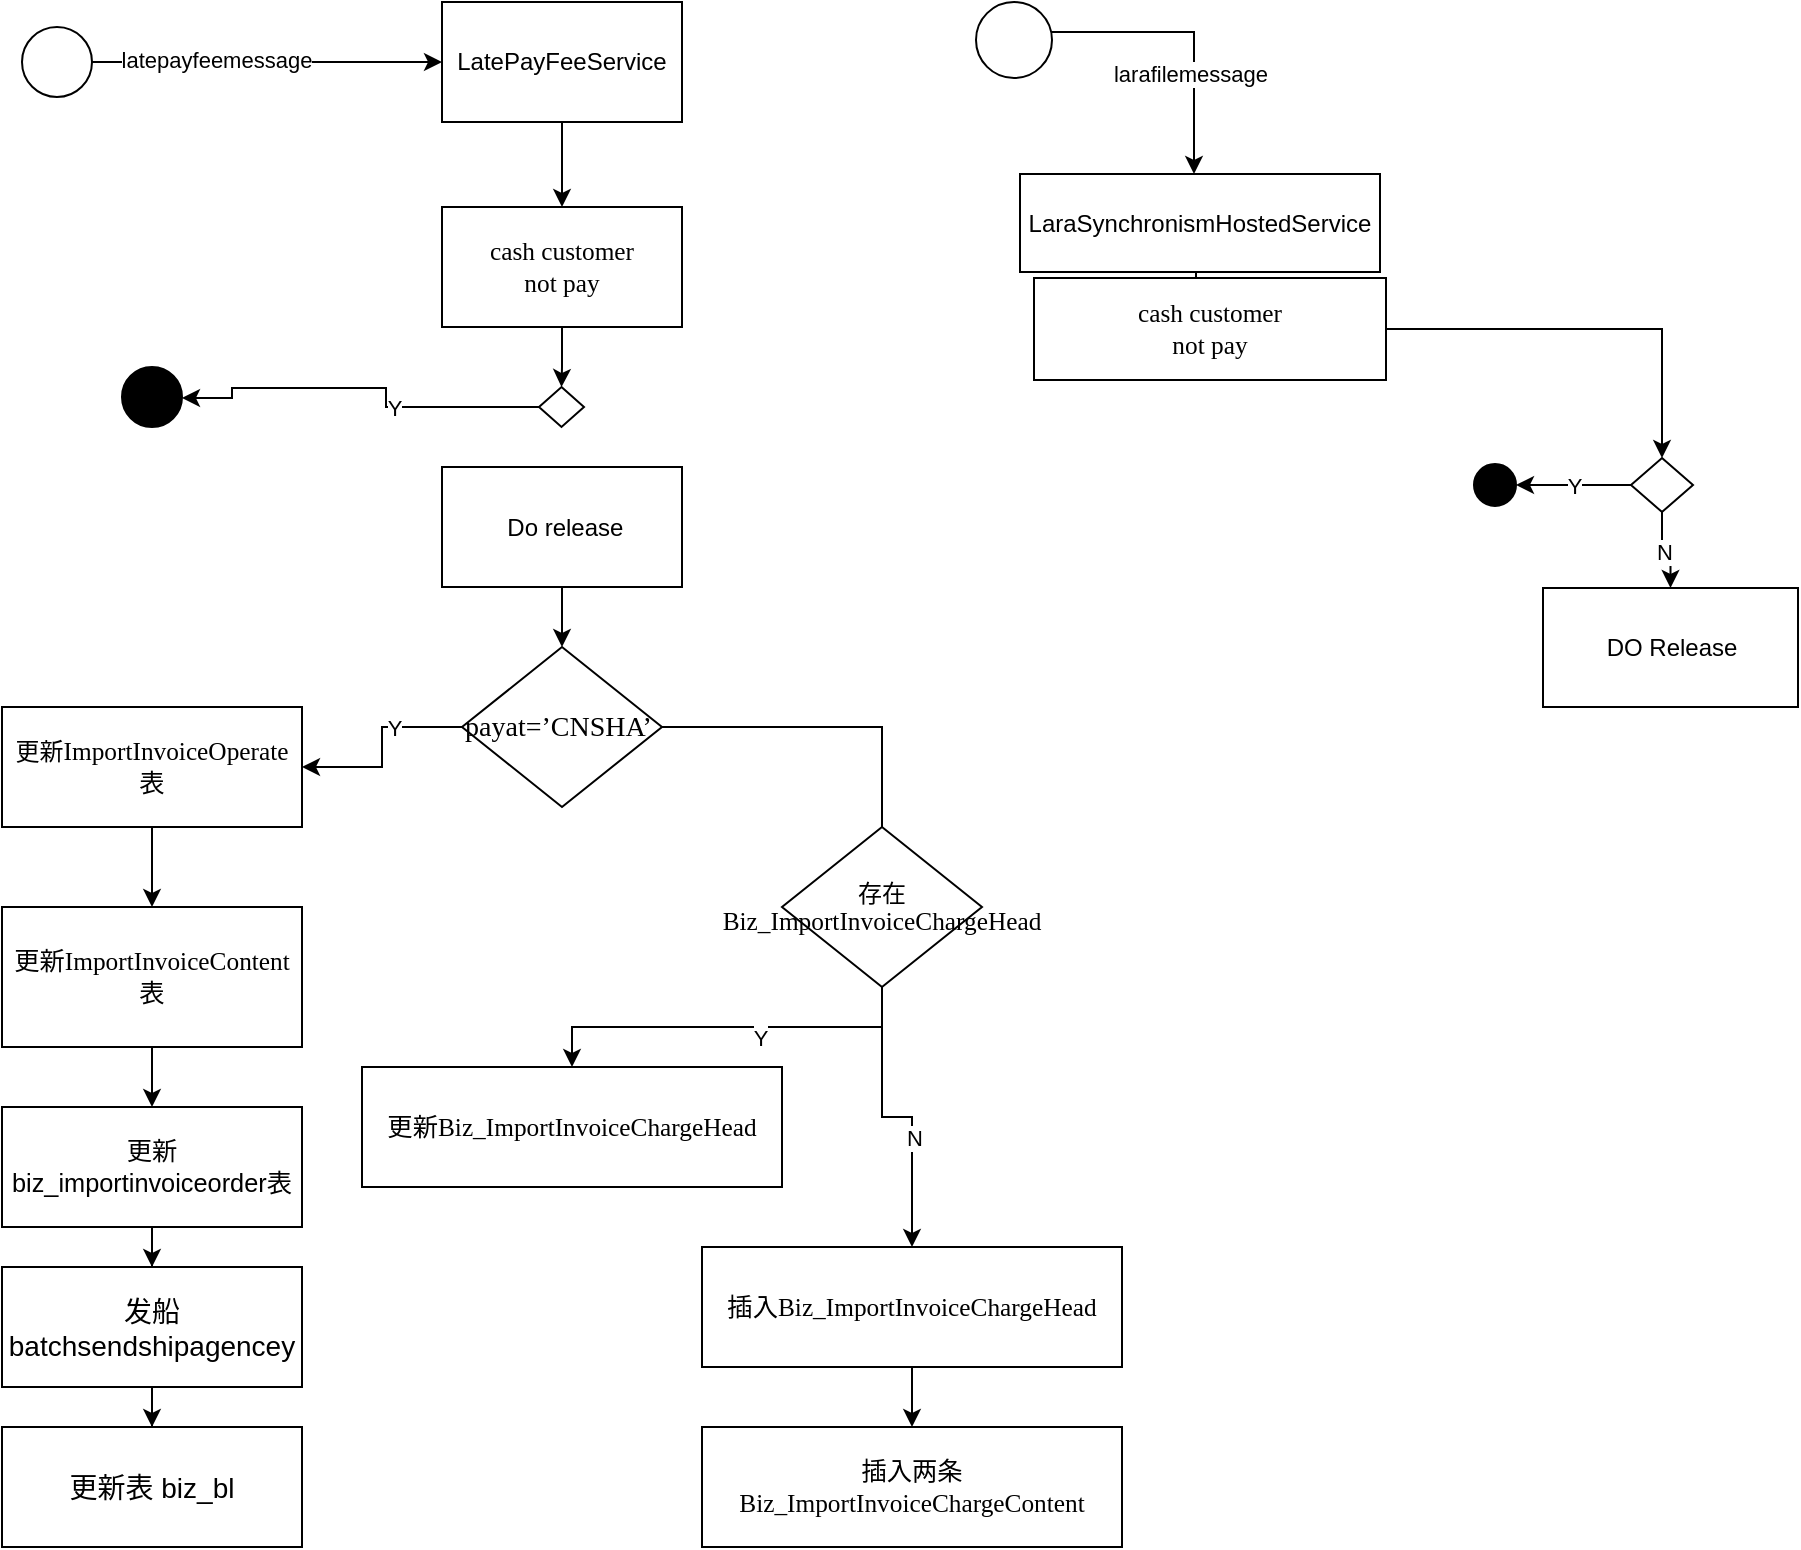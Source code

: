 <mxfile version="20.6.0" type="github">
  <diagram id="prtHgNgQTEPvFCAcTncT" name="Page-1">
    <mxGraphModel dx="1299" dy="782" grid="0" gridSize="10" guides="1" tooltips="1" connect="1" arrows="1" fold="1" page="1" pageScale="1" pageWidth="827" pageHeight="10000" math="0" shadow="0">
      <root>
        <mxCell id="0" />
        <mxCell id="1" parent="0" />
        <mxCell id="R7jAdwDOwRKJz8v9XTPW-25" value="" style="edgeStyle=orthogonalEdgeStyle;rounded=0;orthogonalLoop=1;jettySize=auto;html=1;" parent="1" source="R7jAdwDOwRKJz8v9XTPW-21" target="R7jAdwDOwRKJz8v9XTPW-24" edge="1">
          <mxGeometry relative="1" as="geometry" />
        </mxCell>
        <mxCell id="R7jAdwDOwRKJz8v9XTPW-26" value="latepayfeemessage" style="edgeLabel;html=1;align=center;verticalAlign=middle;resizable=0;points=[];" parent="R7jAdwDOwRKJz8v9XTPW-25" vertex="1" connectable="0">
          <mxGeometry x="-0.289" y="2" relative="1" as="geometry">
            <mxPoint y="1" as="offset" />
          </mxGeometry>
        </mxCell>
        <mxCell id="R7jAdwDOwRKJz8v9XTPW-21" value="" style="ellipse;whiteSpace=wrap;html=1;aspect=fixed;" parent="1" vertex="1">
          <mxGeometry x="90" y="242.5" width="35" height="35" as="geometry" />
        </mxCell>
        <mxCell id="R7jAdwDOwRKJz8v9XTPW-28" value="" style="edgeStyle=orthogonalEdgeStyle;rounded=0;orthogonalLoop=1;jettySize=auto;html=1;" parent="1" source="R7jAdwDOwRKJz8v9XTPW-24" target="R7jAdwDOwRKJz8v9XTPW-27" edge="1">
          <mxGeometry relative="1" as="geometry" />
        </mxCell>
        <mxCell id="R7jAdwDOwRKJz8v9XTPW-24" value="LatePayFeeService" style="whiteSpace=wrap;html=1;" parent="1" vertex="1">
          <mxGeometry x="300" y="230" width="120" height="60" as="geometry" />
        </mxCell>
        <mxCell id="R7jAdwDOwRKJz8v9XTPW-30" value="" style="edgeStyle=orthogonalEdgeStyle;rounded=0;orthogonalLoop=1;jettySize=auto;html=1;" parent="1" source="R7jAdwDOwRKJz8v9XTPW-27" target="R7jAdwDOwRKJz8v9XTPW-29" edge="1">
          <mxGeometry relative="1" as="geometry" />
        </mxCell>
        <mxCell id="R7jAdwDOwRKJz8v9XTPW-27" value="&lt;span style=&quot;font-size: 9.5pt; font-family: DengXian;&quot;&gt;cash customer &lt;br&gt;not pay&lt;/span&gt;" style="whiteSpace=wrap;html=1;" parent="1" vertex="1">
          <mxGeometry x="300" y="332.5" width="120" height="60" as="geometry" />
        </mxCell>
        <mxCell id="R7jAdwDOwRKJz8v9XTPW-32" value="" style="edgeStyle=orthogonalEdgeStyle;rounded=0;orthogonalLoop=1;jettySize=auto;html=1;" parent="1" source="R7jAdwDOwRKJz8v9XTPW-29" target="R7jAdwDOwRKJz8v9XTPW-68" edge="1">
          <mxGeometry relative="1" as="geometry">
            <mxPoint x="195" y="436" as="targetPoint" />
            <Array as="points">
              <mxPoint x="272" y="433" />
              <mxPoint x="272" y="423" />
              <mxPoint x="195" y="423" />
              <mxPoint x="195" y="428" />
            </Array>
          </mxGeometry>
        </mxCell>
        <mxCell id="R7jAdwDOwRKJz8v9XTPW-33" value="Y" style="edgeLabel;html=1;align=center;verticalAlign=middle;resizable=0;points=[];" parent="R7jAdwDOwRKJz8v9XTPW-32" vertex="1" connectable="0">
          <mxGeometry x="-0.246" relative="1" as="geometry">
            <mxPoint as="offset" />
          </mxGeometry>
        </mxCell>
        <mxCell id="R7jAdwDOwRKJz8v9XTPW-29" value="" style="rhombus;whiteSpace=wrap;html=1;" parent="1" vertex="1">
          <mxGeometry x="348.5" y="422.5" width="22.5" height="20" as="geometry" />
        </mxCell>
        <mxCell id="MFNgjB4UlngVkMC83aBk-51" style="edgeStyle=orthogonalEdgeStyle;rounded=0;orthogonalLoop=1;jettySize=auto;html=1;entryX=0.5;entryY=0;entryDx=0;entryDy=0;" edge="1" parent="1" source="R7jAdwDOwRKJz8v9XTPW-34" target="R7jAdwDOwRKJz8v9XTPW-37">
          <mxGeometry relative="1" as="geometry" />
        </mxCell>
        <mxCell id="R7jAdwDOwRKJz8v9XTPW-34" value="&amp;nbsp;Do release" style="whiteSpace=wrap;html=1;" parent="1" vertex="1">
          <mxGeometry x="300" y="462.5" width="120" height="60" as="geometry" />
        </mxCell>
        <mxCell id="R7jAdwDOwRKJz8v9XTPW-42" value="" style="edgeStyle=orthogonalEdgeStyle;rounded=0;orthogonalLoop=1;jettySize=auto;html=1;" parent="1" source="R7jAdwDOwRKJz8v9XTPW-37" target="R7jAdwDOwRKJz8v9XTPW-41" edge="1">
          <mxGeometry relative="1" as="geometry" />
        </mxCell>
        <mxCell id="R7jAdwDOwRKJz8v9XTPW-53" value="Y" style="edgeLabel;html=1;align=center;verticalAlign=middle;resizable=0;points=[];" parent="R7jAdwDOwRKJz8v9XTPW-42" vertex="1" connectable="0">
          <mxGeometry x="-0.32" relative="1" as="geometry">
            <mxPoint as="offset" />
          </mxGeometry>
        </mxCell>
        <mxCell id="R7jAdwDOwRKJz8v9XTPW-60" style="edgeStyle=orthogonalEdgeStyle;rounded=0;orthogonalLoop=1;jettySize=auto;html=1;entryX=0.5;entryY=0;entryDx=0;entryDy=0;" parent="1" source="R7jAdwDOwRKJz8v9XTPW-37" target="R7jAdwDOwRKJz8v9XTPW-59" edge="1">
          <mxGeometry relative="1" as="geometry">
            <Array as="points">
              <mxPoint x="520" y="592.5" />
              <mxPoint x="520" y="652.5" />
            </Array>
          </mxGeometry>
        </mxCell>
        <mxCell id="R7jAdwDOwRKJz8v9XTPW-37" value="&lt;span style=&quot;font-size:10.5pt;mso-bidi-font-size:&lt;br/&gt;11.0pt;font-family:DengXian;mso-ascii-theme-font:minor-latin;mso-fareast-theme-font:&lt;br/&gt;minor-fareast;mso-hansi-theme-font:minor-latin;mso-bidi-font-family:&amp;quot;Times New Roman&amp;quot;;&lt;br/&gt;mso-bidi-theme-font:minor-bidi;mso-ansi-language:EN-US;mso-fareast-language:&lt;br/&gt;ZH-CN;mso-bidi-language:AR-SA&quot; lang=&quot;EN-US&quot;&gt;payat=’CNSHA’&amp;nbsp;&lt;/span&gt;" style="rhombus;whiteSpace=wrap;html=1;" parent="1" vertex="1">
          <mxGeometry x="310" y="552.5" width="100" height="80" as="geometry" />
        </mxCell>
        <mxCell id="R7jAdwDOwRKJz8v9XTPW-44" style="edgeStyle=orthogonalEdgeStyle;rounded=0;orthogonalLoop=1;jettySize=auto;html=1;" parent="1" source="R7jAdwDOwRKJz8v9XTPW-41" target="R7jAdwDOwRKJz8v9XTPW-43" edge="1">
          <mxGeometry relative="1" as="geometry" />
        </mxCell>
        <mxCell id="R7jAdwDOwRKJz8v9XTPW-41" value="更新&lt;span style=&quot;font-size: 9.5pt; font-family: Consolas;&quot; lang=&quot;EN-US&quot;&gt;ImportInvoiceOperate&lt;/span&gt;&lt;span style=&quot;font-size: 9.5pt; font-family: DengXian;&quot;&gt;表&lt;/span&gt;" style="whiteSpace=wrap;html=1;" parent="1" vertex="1">
          <mxGeometry x="80" y="582.5" width="150" height="60" as="geometry" />
        </mxCell>
        <mxCell id="R7jAdwDOwRKJz8v9XTPW-46" value="" style="edgeStyle=orthogonalEdgeStyle;rounded=0;orthogonalLoop=1;jettySize=auto;html=1;" parent="1" source="R7jAdwDOwRKJz8v9XTPW-43" target="R7jAdwDOwRKJz8v9XTPW-45" edge="1">
          <mxGeometry relative="1" as="geometry" />
        </mxCell>
        <mxCell id="R7jAdwDOwRKJz8v9XTPW-43" value="&lt;p class=&quot;MsoListParagraph&quot;&gt;&lt;span style=&quot;background-color: initial; font-size: 9.5pt;&quot;&gt;更新&lt;/span&gt;&lt;span style=&quot;background-color: initial; font-size: 9.5pt; font-family: Consolas;&quot; lang=&quot;EN-US&quot;&gt;ImportInvoiceContent&lt;/span&gt;&lt;span style=&quot;background-color: initial; font-size: 9.5pt;&quot;&gt;表&lt;/span&gt;&lt;br&gt;&lt;/p&gt;&lt;p class=&quot;MsoListParagraph&quot;&gt;&lt;span lang=&quot;EN-US&quot;&gt;&lt;/span&gt;&lt;/p&gt;" style="whiteSpace=wrap;html=1;" parent="1" vertex="1">
          <mxGeometry x="80" y="682.5" width="150" height="70" as="geometry" />
        </mxCell>
        <mxCell id="R7jAdwDOwRKJz8v9XTPW-48" value="" style="edgeStyle=orthogonalEdgeStyle;rounded=0;orthogonalLoop=1;jettySize=auto;html=1;" parent="1" source="R7jAdwDOwRKJz8v9XTPW-45" target="R7jAdwDOwRKJz8v9XTPW-47" edge="1">
          <mxGeometry relative="1" as="geometry" />
        </mxCell>
        <mxCell id="R7jAdwDOwRKJz8v9XTPW-45" value="&lt;span style=&quot;font-size:9.5pt;font-family:DengXian;&lt;br/&gt;mso-ascii-font-family:Consolas;mso-fareast-theme-font:minor-fareast;mso-hansi-font-family:&lt;br/&gt;Consolas;mso-bidi-font-family:Consolas;mso-font-kerning:0pt;mso-ansi-language:&lt;br/&gt;EN-US;mso-fareast-language:ZH-CN;mso-bidi-language:AR-SA&quot;&gt;更新&lt;/span&gt;&lt;span style=&quot;font-size:9.5pt;font-family:&lt;br/&gt;Consolas;mso-fareast-font-family:DengXian;mso-fareast-theme-font:minor-fareast;&lt;br/&gt;mso-bidi-font-family:Consolas;mso-font-kerning:0pt;mso-ansi-language:EN-US;&lt;br/&gt;mso-fareast-language:ZH-CN;mso-bidi-language:AR-SA&quot; lang=&quot;EN-US&quot;&gt;biz_importinvoiceorder&lt;/span&gt;&lt;span style=&quot;font-size:9.5pt;font-family:&lt;br/&gt;DengXian;mso-ascii-font-family:Consolas;mso-fareast-theme-font:minor-fareast;&lt;br/&gt;mso-hansi-font-family:Consolas;mso-bidi-font-family:Consolas;mso-font-kerning:&lt;br/&gt;0pt;mso-ansi-language:EN-US;mso-fareast-language:ZH-CN;mso-bidi-language:AR-SA&quot;&gt;表&lt;/span&gt;" style="whiteSpace=wrap;html=1;" parent="1" vertex="1">
          <mxGeometry x="80" y="782.5" width="150" height="60" as="geometry" />
        </mxCell>
        <mxCell id="R7jAdwDOwRKJz8v9XTPW-50" value="" style="edgeStyle=orthogonalEdgeStyle;rounded=0;orthogonalLoop=1;jettySize=auto;html=1;" parent="1" source="R7jAdwDOwRKJz8v9XTPW-47" target="R7jAdwDOwRKJz8v9XTPW-49" edge="1">
          <mxGeometry relative="1" as="geometry" />
        </mxCell>
        <mxCell id="R7jAdwDOwRKJz8v9XTPW-47" value="&lt;span style=&quot;font-size:10.5pt;mso-bidi-font-size:11.0pt;&lt;br/&gt;font-family:DengXian;mso-ascii-theme-font:minor-latin;mso-fareast-theme-font:&lt;br/&gt;minor-fareast;mso-hansi-theme-font:minor-latin;mso-bidi-font-family:&amp;quot;Times New Roman&amp;quot;;&lt;br/&gt;mso-bidi-theme-font:minor-bidi;mso-ansi-language:EN-US;mso-fareast-language:&lt;br/&gt;ZH-CN;mso-bidi-language:AR-SA&quot;&gt;发船 &lt;span lang=&quot;EN-US&quot;&gt;batchsendshipagencey&lt;/span&gt;&lt;/span&gt;" style="whiteSpace=wrap;html=1;" parent="1" vertex="1">
          <mxGeometry x="80" y="862.5" width="150" height="60" as="geometry" />
        </mxCell>
        <mxCell id="R7jAdwDOwRKJz8v9XTPW-49" value="&lt;span style=&quot;font-size:10.5pt;mso-bidi-font-size:11.0pt;&lt;br/&gt;font-family:DengXian;mso-ascii-theme-font:minor-latin;mso-fareast-theme-font:&lt;br/&gt;minor-fareast;mso-hansi-theme-font:minor-latin;mso-bidi-font-family:&amp;quot;Times New Roman&amp;quot;;&lt;br/&gt;mso-bidi-theme-font:minor-bidi;mso-ansi-language:EN-US;mso-fareast-language:&lt;br/&gt;ZH-CN;mso-bidi-language:AR-SA&quot;&gt;更新表 &lt;span lang=&quot;EN-US&quot;&gt;biz_bl&lt;/span&gt;&lt;/span&gt;" style="whiteSpace=wrap;html=1;" parent="1" vertex="1">
          <mxGeometry x="80" y="942.5" width="150" height="60" as="geometry" />
        </mxCell>
        <mxCell id="R7jAdwDOwRKJz8v9XTPW-56" value="" style="edgeStyle=orthogonalEdgeStyle;rounded=0;orthogonalLoop=1;jettySize=auto;html=1;" parent="1" source="R7jAdwDOwRKJz8v9XTPW-51" target="R7jAdwDOwRKJz8v9XTPW-55" edge="1">
          <mxGeometry relative="1" as="geometry" />
        </mxCell>
        <mxCell id="R7jAdwDOwRKJz8v9XTPW-51" value="&lt;span style=&quot;font-size: 9.5pt; font-family: Consolas;&quot; lang=&quot;EN-US&quot;&gt;插入Biz_ImportInvoiceChargeHead&lt;/span&gt;" style="whiteSpace=wrap;html=1;" parent="1" vertex="1">
          <mxGeometry x="430" y="852.5" width="210" height="60" as="geometry" />
        </mxCell>
        <mxCell id="R7jAdwDOwRKJz8v9XTPW-55" value="&lt;span style=&quot;font-size: 9.5pt; font-family: Consolas;&quot; lang=&quot;EN-US&quot;&gt;插入两条Biz_ImportInvoiceChargeContent&lt;/span&gt;" style="whiteSpace=wrap;html=1;" parent="1" vertex="1">
          <mxGeometry x="430" y="942.5" width="210" height="60" as="geometry" />
        </mxCell>
        <mxCell id="R7jAdwDOwRKJz8v9XTPW-61" style="edgeStyle=orthogonalEdgeStyle;rounded=0;orthogonalLoop=1;jettySize=auto;html=1;entryX=0.5;entryY=0;entryDx=0;entryDy=0;" parent="1" source="R7jAdwDOwRKJz8v9XTPW-59" target="R7jAdwDOwRKJz8v9XTPW-67" edge="1">
          <mxGeometry relative="1" as="geometry" />
        </mxCell>
        <mxCell id="R7jAdwDOwRKJz8v9XTPW-64" value="Y" style="edgeLabel;html=1;align=center;verticalAlign=middle;resizable=0;points=[];" parent="R7jAdwDOwRKJz8v9XTPW-61" vertex="1" connectable="0">
          <mxGeometry x="-0.167" y="5" relative="1" as="geometry">
            <mxPoint as="offset" />
          </mxGeometry>
        </mxCell>
        <mxCell id="R7jAdwDOwRKJz8v9XTPW-63" style="edgeStyle=orthogonalEdgeStyle;rounded=0;orthogonalLoop=1;jettySize=auto;html=1;" parent="1" source="R7jAdwDOwRKJz8v9XTPW-59" target="R7jAdwDOwRKJz8v9XTPW-51" edge="1">
          <mxGeometry relative="1" as="geometry">
            <mxPoint x="680" y="772.5" as="targetPoint" />
          </mxGeometry>
        </mxCell>
        <mxCell id="R7jAdwDOwRKJz8v9XTPW-65" value="N" style="edgeLabel;html=1;align=center;verticalAlign=middle;resizable=0;points=[];" parent="R7jAdwDOwRKJz8v9XTPW-63" vertex="1" connectable="0">
          <mxGeometry x="0.24" y="1" relative="1" as="geometry">
            <mxPoint as="offset" />
          </mxGeometry>
        </mxCell>
        <mxCell id="R7jAdwDOwRKJz8v9XTPW-59" value="&lt;span lang=&quot;EN-US&quot;&gt;存在&lt;/span&gt;&lt;span style=&quot;font-family: Consolas; font-size: 12.667px;&quot;&gt;Biz_ImportInvoiceChargeHead&lt;/span&gt;" style="rhombus;whiteSpace=wrap;html=1;" parent="1" vertex="1">
          <mxGeometry x="470" y="642.5" width="100" height="80" as="geometry" />
        </mxCell>
        <mxCell id="R7jAdwDOwRKJz8v9XTPW-67" value="&lt;span style=&quot;font-size: 9.5pt; font-family: Consolas;&quot; lang=&quot;EN-US&quot;&gt;更新Biz_ImportInvoiceChargeHead&lt;/span&gt;" style="whiteSpace=wrap;html=1;" parent="1" vertex="1">
          <mxGeometry x="260" y="762.5" width="210" height="60" as="geometry" />
        </mxCell>
        <mxCell id="R7jAdwDOwRKJz8v9XTPW-68" value="" style="ellipse;whiteSpace=wrap;html=1;aspect=fixed;fillColor=#000000;" parent="1" vertex="1">
          <mxGeometry x="140" y="412.5" width="30" height="30" as="geometry" />
        </mxCell>
        <mxCell id="MFNgjB4UlngVkMC83aBk-4" style="edgeStyle=orthogonalEdgeStyle;rounded=0;orthogonalLoop=1;jettySize=auto;html=1;" edge="1" parent="1" source="MFNgjB4UlngVkMC83aBk-2">
          <mxGeometry relative="1" as="geometry">
            <mxPoint x="606.664" y="245" as="sourcePoint" />
            <mxPoint x="676" y="316" as="targetPoint" />
            <Array as="points">
              <mxPoint x="676" y="245" />
            </Array>
          </mxGeometry>
        </mxCell>
        <mxCell id="MFNgjB4UlngVkMC83aBk-5" value="larafilemessage" style="edgeLabel;html=1;align=center;verticalAlign=middle;resizable=0;points=[];" vertex="1" connectable="0" parent="MFNgjB4UlngVkMC83aBk-4">
          <mxGeometry x="0.296" y="-2" relative="1" as="geometry">
            <mxPoint as="offset" />
          </mxGeometry>
        </mxCell>
        <mxCell id="MFNgjB4UlngVkMC83aBk-2" value="" style="ellipse;whiteSpace=wrap;html=1;aspect=fixed;" vertex="1" parent="1">
          <mxGeometry x="567" y="230" width="38" height="38" as="geometry" />
        </mxCell>
        <mxCell id="MFNgjB4UlngVkMC83aBk-31" style="edgeStyle=orthogonalEdgeStyle;rounded=0;orthogonalLoop=1;jettySize=auto;html=1;" edge="1" parent="1">
          <mxGeometry relative="1" as="geometry">
            <mxPoint x="677" y="365" as="sourcePoint" />
            <mxPoint x="677" y="393" as="targetPoint" />
            <Array as="points">
              <mxPoint x="677" y="376" />
              <mxPoint x="677" y="376" />
            </Array>
          </mxGeometry>
        </mxCell>
        <mxCell id="MFNgjB4UlngVkMC83aBk-6" value="LaraSynchronismHostedService" style="rounded=0;whiteSpace=wrap;html=1;" vertex="1" parent="1">
          <mxGeometry x="589" y="316" width="180" height="49" as="geometry" />
        </mxCell>
        <mxCell id="MFNgjB4UlngVkMC83aBk-40" value="" style="edgeStyle=orthogonalEdgeStyle;rounded=0;orthogonalLoop=1;jettySize=auto;html=1;" edge="1" parent="1" source="MFNgjB4UlngVkMC83aBk-29" target="MFNgjB4UlngVkMC83aBk-39">
          <mxGeometry relative="1" as="geometry" />
        </mxCell>
        <mxCell id="MFNgjB4UlngVkMC83aBk-29" value="&lt;span style=&quot;font-size: 9.5pt; font-family: DengXian;&quot;&gt;cash customer &lt;br&gt;not pay&lt;/span&gt;" style="whiteSpace=wrap;html=1;" vertex="1" parent="1">
          <mxGeometry x="596" y="368" width="176" height="51" as="geometry" />
        </mxCell>
        <mxCell id="MFNgjB4UlngVkMC83aBk-42" value="Y" style="edgeStyle=orthogonalEdgeStyle;rounded=0;orthogonalLoop=1;jettySize=auto;html=1;entryX=1;entryY=0.5;entryDx=0;entryDy=0;" edge="1" parent="1" source="MFNgjB4UlngVkMC83aBk-39" target="MFNgjB4UlngVkMC83aBk-43">
          <mxGeometry relative="1" as="geometry">
            <mxPoint x="826" y="474.5" as="targetPoint" />
          </mxGeometry>
        </mxCell>
        <mxCell id="MFNgjB4UlngVkMC83aBk-45" value="N" style="edgeStyle=orthogonalEdgeStyle;rounded=0;orthogonalLoop=1;jettySize=auto;html=1;" edge="1" parent="1" source="MFNgjB4UlngVkMC83aBk-39" target="MFNgjB4UlngVkMC83aBk-44">
          <mxGeometry relative="1" as="geometry" />
        </mxCell>
        <mxCell id="MFNgjB4UlngVkMC83aBk-39" value="" style="rhombus;whiteSpace=wrap;html=1;" vertex="1" parent="1">
          <mxGeometry x="894.5" y="458" width="31" height="27" as="geometry" />
        </mxCell>
        <mxCell id="MFNgjB4UlngVkMC83aBk-43" value="" style="ellipse;whiteSpace=wrap;html=1;aspect=fixed;fillColor=#000000;" vertex="1" parent="1">
          <mxGeometry x="816" y="461" width="21" height="21" as="geometry" />
        </mxCell>
        <mxCell id="MFNgjB4UlngVkMC83aBk-44" value="DO Release" style="whiteSpace=wrap;html=1;" vertex="1" parent="1">
          <mxGeometry x="850.5" y="523" width="127.5" height="59.5" as="geometry" />
        </mxCell>
      </root>
    </mxGraphModel>
  </diagram>
</mxfile>
